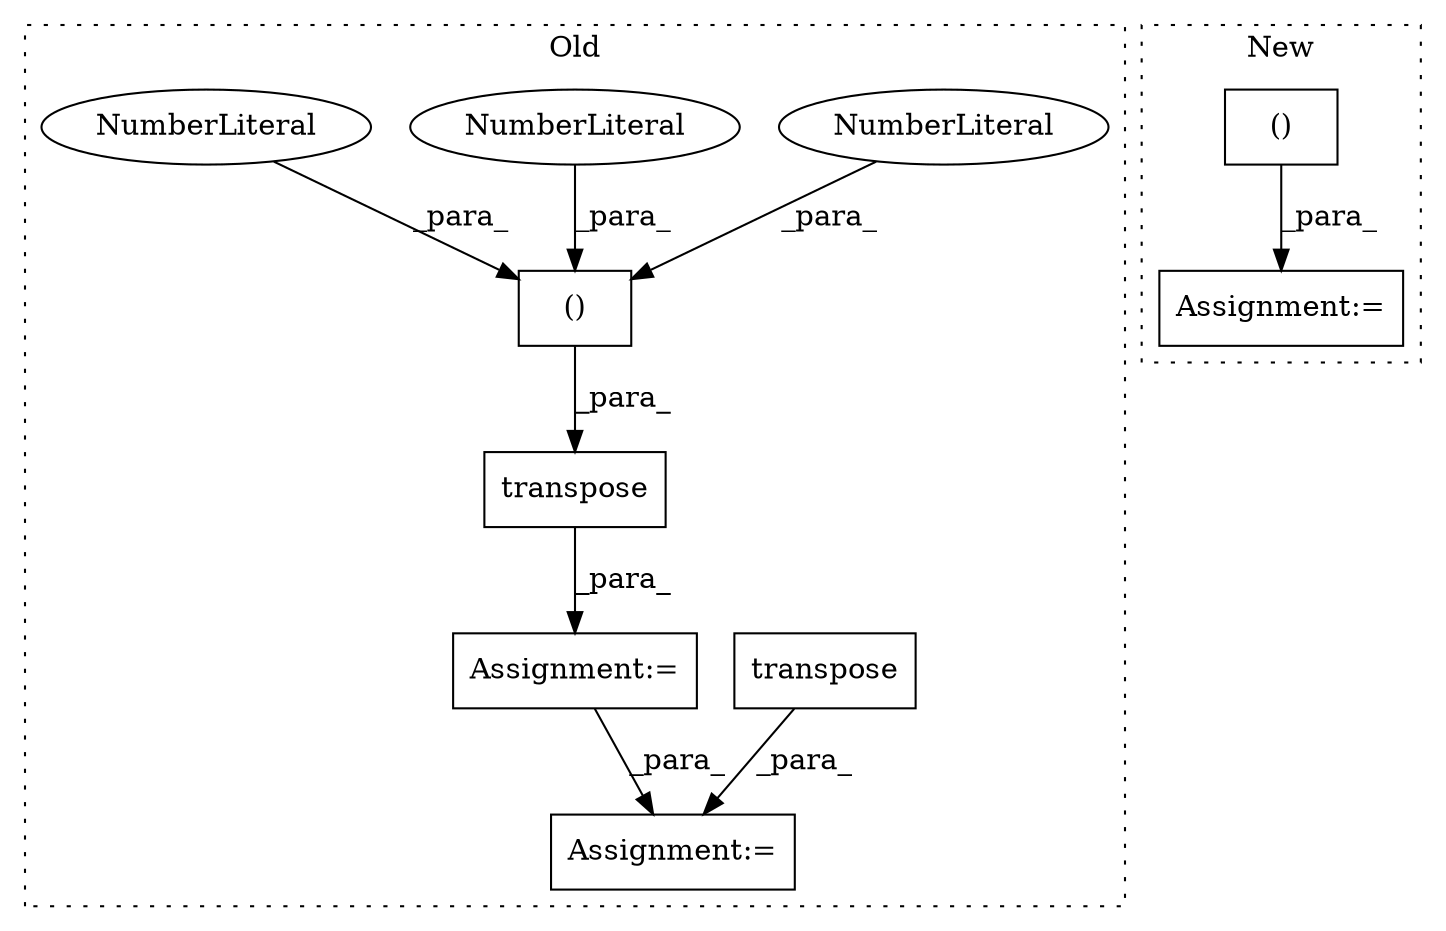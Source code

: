 digraph G {
subgraph cluster0 {
1 [label="transpose" a="32" s="1478,1522" l="15,2" shape="box"];
3 [label="Assignment:=" a="7" s="1623,1697" l="53,2" shape="box"];
5 [label="Assignment:=" a="7" s="1351" l="1" shape="box"];
6 [label="()" a="106" s="1395" l="29" shape="box"];
7 [label="NumberLiteral" a="34" s="1423" l="1" shape="ellipse"];
8 [label="NumberLiteral" a="34" s="1395" l="1" shape="ellipse"];
9 [label="NumberLiteral" a="34" s="1409" l="1" shape="ellipse"];
10 [label="transpose" a="32" s="1380,1424" l="15,2" shape="box"];
label = "Old";
style="dotted";
}
subgraph cluster1 {
2 [label="()" a="106" s="1406" l="24" shape="box"];
4 [label="Assignment:=" a="7" s="1477" l="1" shape="box"];
label = "New";
style="dotted";
}
1 -> 3 [label="_para_"];
2 -> 4 [label="_para_"];
5 -> 3 [label="_para_"];
6 -> 10 [label="_para_"];
7 -> 6 [label="_para_"];
8 -> 6 [label="_para_"];
9 -> 6 [label="_para_"];
10 -> 5 [label="_para_"];
}